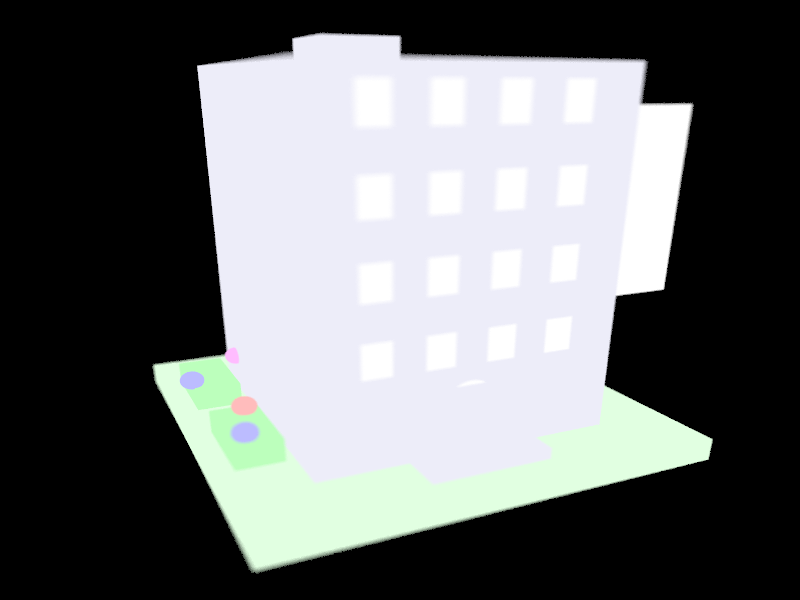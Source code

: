 #include "colors.inc"
#include "textures.inc"

// unit is meter

#declare _tex = texture {
  pigment { color White }
}

#declare RndSeed = seed(30);
#declare _posCamera = <1.0,0.5,1.0>;
#declare _lookAt = <0.0,0.0,0.0>;

camera {
  location    _posCamera
  look_at     _lookAt
  right x
  focal_point _lookAt
  aperture 0.1
  blur_samples 50
}

light_source {
  <1.0, 1.0, 0.5>
  color rgb 1.5
  area_light <-0.1, 0, -0.1>, <0.1, 0, 0.1>, 3, 3
  adaptive 1
  jitter
}

background { color rgbft <1.0, 1.0, 1.0, 1.0, 1.0> }

global_settings { ambient_light 0 radiosity {brightness 0.5}}

#declare hotelIcon = union {
  #local groundSize = 0.75;
  #local buildingWidth = 0.5;
  #local buildingHeight = 1.5;
  // Ground
  box {
    <-groundSize,-0.1,-groundSize>
    <groundSize,0.0,groundSize>
    texture {
      pigment {
        color <0.75, 1.0, 0.75>
      }
    }
  }
  // Flowers
  box {
    <groundSize-0.05,0.15,0.1>
    <groundSize-0.2,0.05,0.4>
    texture {
      pigment {
        color <0.5, 1.0, 0.5>
      }
    }
  }
  box {
    <groundSize-0.05,0.15,-0.1>
    <groundSize-0.2,0.05,-0.4>
    texture {
      pigment {
        color <0.5, 1.0, 0.5>
      }
    }
  }
  sphere {
    <groundSize-0.1,0.175,0.35>
    0.04
    texture {
      pigment {
        color <0.5, 0.5, 1.0>
      }
    }
  }
  sphere {
    <groundSize-0.15,0.175,0.15>
    0.04
    texture {
      pigment {
        color <1.0, 0.5, 0.5>
      }
    }
  }
  sphere {
    <groundSize-0.05,0.175,-0.15>
    0.04
    texture {
      pigment {
        color <0.5, 0.5, 1.0>
      }
    }
  }
  sphere {
    <groundSize-0.25,0.175,-0.35>
    0.04
    texture {
      pigment {
        color <1.0, 0.5, 1.0>
      }
    }
  }
  // Board
  box {
    <-buildingWidth,buildingHeight*0.4,buildingWidth-0.02>
    <-buildingWidth-0.2,buildingHeight*0.9,buildingWidth-0.01>
    texture {
      pigment {
        color <1.0,1.0,1.0>
      }
      finish {
        ambient .9
      }
    }
  }  
  #local colBuilding = <0.85, 0.85, 0.95>;
  // Building
  difference {
    // Main block
    box {
      <-buildingWidth,0.0,-buildingWidth>
      <buildingWidth,buildingHeight,buildingWidth>
    }
    union {
      // Roof terrasse
      box {
        <-buildingWidth*0.95,buildingHeight-0.05,-buildingWidth*0.95>
        <buildingWidth*0.95,buildingHeight+1.0,buildingWidth*0.95>
      }
      // Entrance door
      union {
        box {
          <-0.075,0.1,0.0>
          <0.075,0.25,buildingWidth+0.1>
        }
        cylinder {
          <0.0,0.25,0.0>
          <0.0,0.25,buildingWidth+0.1>
          0.075
        }      
      }
      // Floor windows
      #local iFloor=0;
      #local nbFloor=4;
      #while (iFloor<nbFloor)
        #local iWindow=1;
        #local nbWindow=5;
        #while (iWindow<nbWindow)
          box {
            <-buildingWidth+2.0*buildingWidth*(iWindow/nbWindow)+0.05,(iFloor+1.3)*(buildingHeight/(nbFloor+1)),-1.0>
            <-buildingWidth+2.0*buildingWidth*(iWindow/nbWindow)-0.05,(iFloor+1.8)*(buildingHeight/(nbFloor+1)),1.0>
          }
          box {
            <-buildingWidth+2.0*buildingWidth*(iWindow/nbWindow)+0.05,(iFloor+1.3)*(buildingHeight/(nbFloor+1)),-1.0>
            <-buildingWidth+2.0*buildingWidth*(iWindow/nbWindow)-0.05,(iFloor+1.8)*(buildingHeight/(nbFloor+1)),1.0>
            rotate 90.0*y
          }
          #declare iWindow=iWindow+1;
        #end
        #declare iFloor=iFloor+1;
      #end
    }
    texture {
      pigment {
        color colBuilding
      }
    }
  }
  // Glass
  box {
    <-buildingWidth,buildingHeight*0.2,buildingWidth-0.05>
    <buildingWidth,buildingHeight,buildingWidth-0.01>
    texture {
      Glass
    }
  }
  // Entrance stairways
  union {
    box {
      <-0.2,0.0,0.0>
      <0.2,0.05,buildingWidth+0.15>
    }
    box {
      <-0.15,0.05,0.0>
      <0.15,0.1,buildingWidth+0.1>
    }
    texture {
      pigment {
        color colBuilding
      }
    }
  }
  // Terrasse block
  box {
    <0.0,buildingHeight-1.0,0.0>
    <0.25,buildingHeight+0.1,-0.25>
    texture {
      pigment {
        color colBuilding
      }
    }
  }
}

object {
  hotelIcon
  translate -0.5*y
  scale 0.55
  rotate 20.0 * y
}

